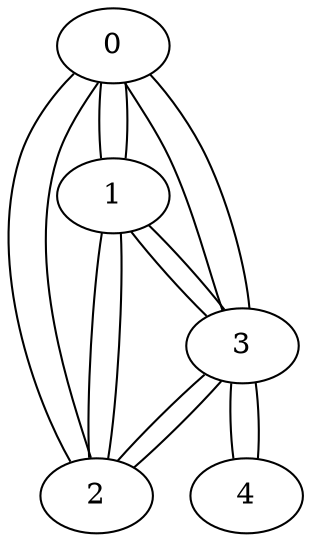graph G {
  0 -- 1;
  0 -- 2;
  0 -- 3;
  1 -- 0;
  1 -- 2;
  1 -- 3;
  2 -- 0;
  2 -- 1;
  2 -- 3;
  3 -- 0;
  3 -- 1;
  3 -- 2;
  3 -- 4;
  4 -- 3;
}
